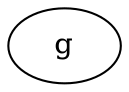 # Executado assim: output2dot.sh 
# https://graphviz.org/doc/info/lang.html
digraph {
  x6000002f0000 [label="g"];
}
